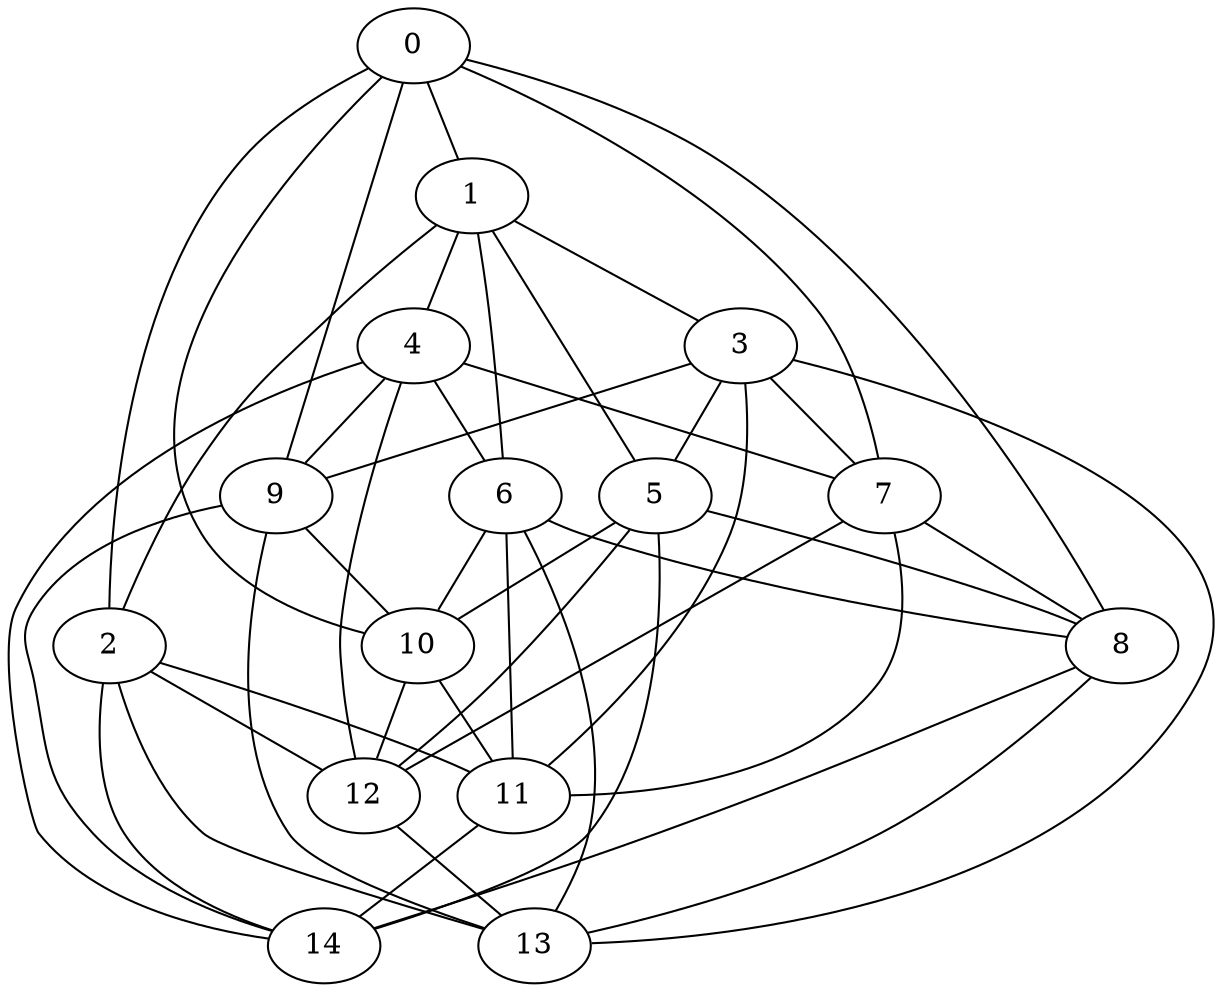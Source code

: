 graph g {0;1;2;3;4;5;6;7;8;9;10;11;12;13;14;0 -- 1;0 -- 2;0 -- 7;0 -- 8;0 -- 9;0 -- 10;1 -- 2;1 -- 3;1 -- 4;1 -- 5;1 -- 6;2 -- 11;2 -- 12;2 -- 13;2 -- 14;3 -- 5;3 -- 7;3 -- 9;3 -- 11;3 -- 13;4 -- 6;4 -- 7;4 -- 9;4 -- 12;4 -- 14;5 -- 8;5 -- 10;5 -- 12;5 -- 14;6 -- 8;6 -- 10;6 -- 11;6 -- 13;7 -- 8;7 -- 11;7 -- 12;8 -- 13;8 -- 14;9 -- 10;9 -- 13;9 -- 14;10 -- 11;10 -- 12;11 -- 14;12 -- 13;}